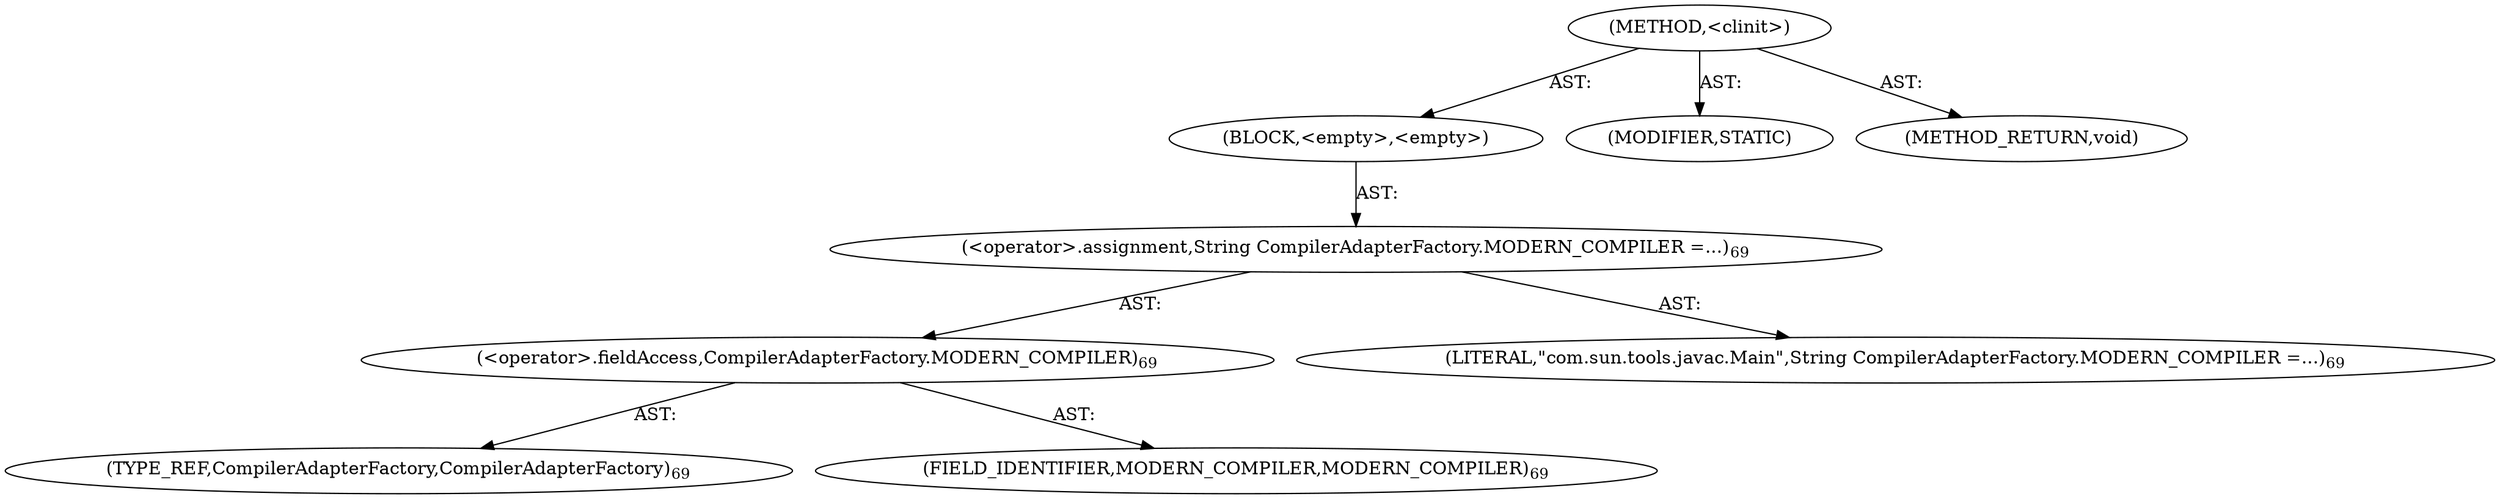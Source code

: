 digraph "&lt;clinit&gt;" {  
"111669149700" [label = <(METHOD,&lt;clinit&gt;)> ]
"25769803816" [label = <(BLOCK,&lt;empty&gt;,&lt;empty&gt;)> ]
"30064771173" [label = <(&lt;operator&gt;.assignment,String CompilerAdapterFactory.MODERN_COMPILER =...)<SUB>69</SUB>> ]
"30064771174" [label = <(&lt;operator&gt;.fieldAccess,CompilerAdapterFactory.MODERN_COMPILER)<SUB>69</SUB>> ]
"180388626436" [label = <(TYPE_REF,CompilerAdapterFactory,CompilerAdapterFactory)<SUB>69</SUB>> ]
"55834574855" [label = <(FIELD_IDENTIFIER,MODERN_COMPILER,MODERN_COMPILER)<SUB>69</SUB>> ]
"90194313253" [label = <(LITERAL,&quot;com.sun.tools.javac.Main&quot;,String CompilerAdapterFactory.MODERN_COMPILER =...)<SUB>69</SUB>> ]
"133143986186" [label = <(MODIFIER,STATIC)> ]
"128849018884" [label = <(METHOD_RETURN,void)> ]
  "111669149700" -> "25769803816"  [ label = "AST: "] 
  "111669149700" -> "133143986186"  [ label = "AST: "] 
  "111669149700" -> "128849018884"  [ label = "AST: "] 
  "25769803816" -> "30064771173"  [ label = "AST: "] 
  "30064771173" -> "30064771174"  [ label = "AST: "] 
  "30064771173" -> "90194313253"  [ label = "AST: "] 
  "30064771174" -> "180388626436"  [ label = "AST: "] 
  "30064771174" -> "55834574855"  [ label = "AST: "] 
}
